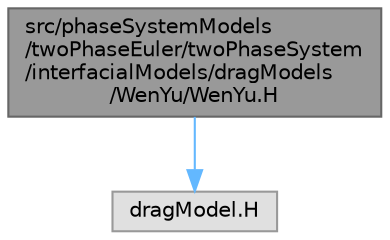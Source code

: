 digraph "src/phaseSystemModels/twoPhaseEuler/twoPhaseSystem/interfacialModels/dragModels/WenYu/WenYu.H"
{
 // LATEX_PDF_SIZE
  bgcolor="transparent";
  edge [fontname=Helvetica,fontsize=10,labelfontname=Helvetica,labelfontsize=10];
  node [fontname=Helvetica,fontsize=10,shape=box,height=0.2,width=0.4];
  Node1 [id="Node000001",label="src/phaseSystemModels\l/twoPhaseEuler/twoPhaseSystem\l/interfacialModels/dragModels\l/WenYu/WenYu.H",height=0.2,width=0.4,color="gray40", fillcolor="grey60", style="filled", fontcolor="black",tooltip=" "];
  Node1 -> Node2 [id="edge1_Node000001_Node000002",color="steelblue1",style="solid",tooltip=" "];
  Node2 [id="Node000002",label="dragModel.H",height=0.2,width=0.4,color="grey60", fillcolor="#E0E0E0", style="filled",tooltip=" "];
}
